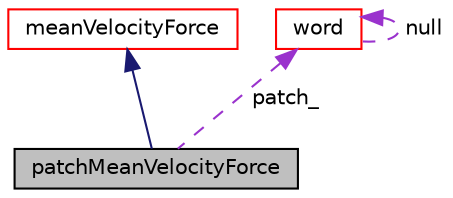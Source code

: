 digraph "patchMeanVelocityForce"
{
  bgcolor="transparent";
  edge [fontname="Helvetica",fontsize="10",labelfontname="Helvetica",labelfontsize="10"];
  node [fontname="Helvetica",fontsize="10",shape=record];
  Node4 [label="patchMeanVelocityForce",height=0.2,width=0.4,color="black", fillcolor="grey75", style="filled", fontcolor="black"];
  Node5 -> Node4 [dir="back",color="midnightblue",fontsize="10",style="solid",fontname="Helvetica"];
  Node5 [label="meanVelocityForce",height=0.2,width=0.4,color="red",URL="$a24597.html",tooltip="Calculates and applies the force necessary to maintain the specified mean velocity. "];
  Node21 -> Node4 [dir="back",color="darkorchid3",fontsize="10",style="dashed",label=" patch_" ,fontname="Helvetica"];
  Node21 [label="word",height=0.2,width=0.4,color="red",URL="$a29565.html",tooltip="A class for handling words, derived from string. "];
  Node21 -> Node21 [dir="back",color="darkorchid3",fontsize="10",style="dashed",label=" null" ,fontname="Helvetica"];
}
